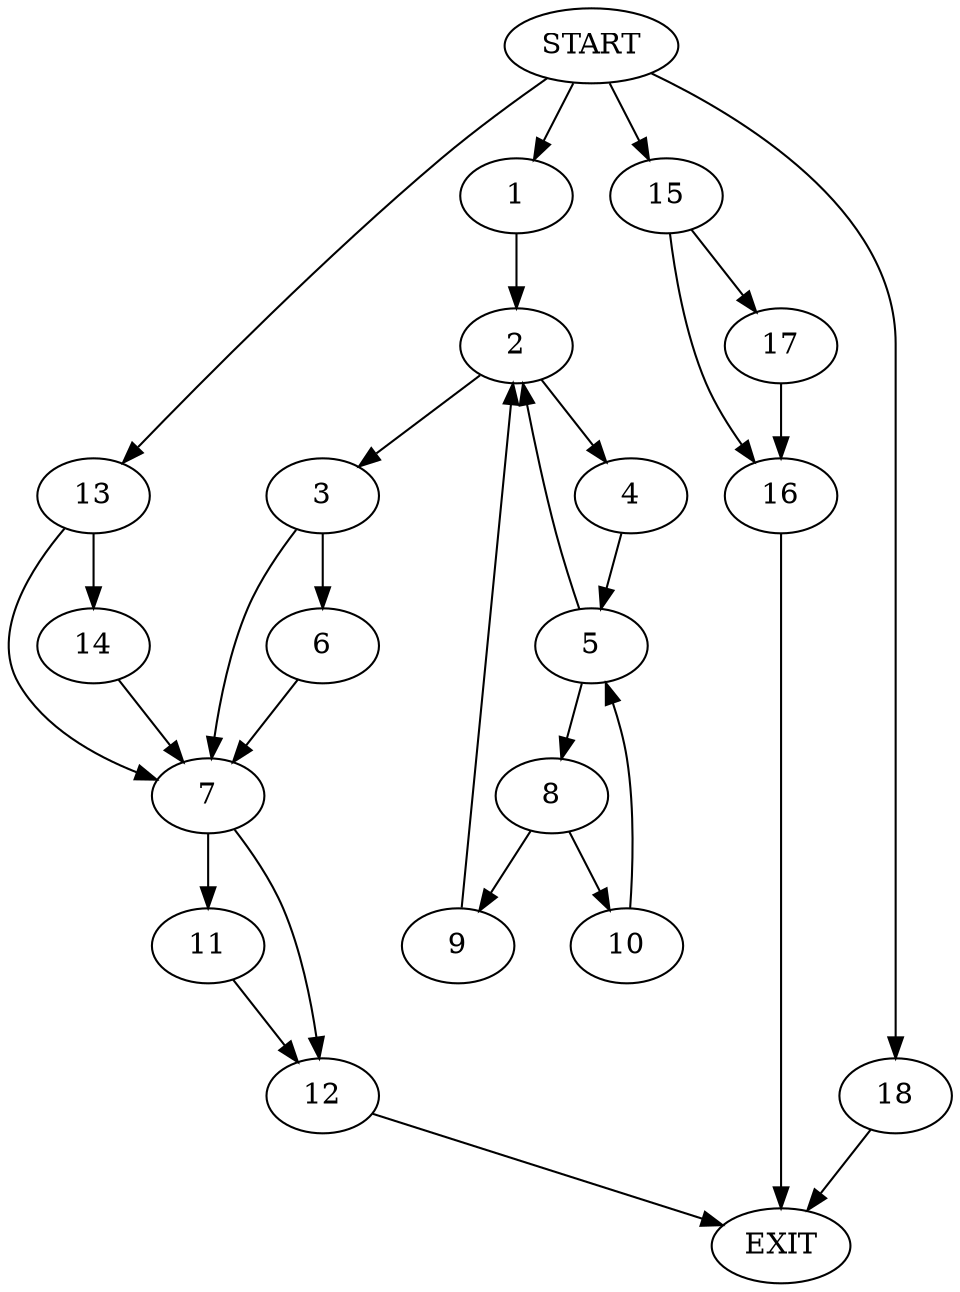 digraph {
0 [label="START"]
19 [label="EXIT"]
0 -> 1
1 -> 2
2 -> 3
2 -> 4
4 -> 5
3 -> 6
3 -> 7
5 -> 8
5 -> 2
8 -> 9
8 -> 10
10 -> 5
9 -> 2
7 -> 11
7 -> 12
6 -> 7
0 -> 13
13 -> 14
13 -> 7
14 -> 7
0 -> 15
15 -> 16
15 -> 17
17 -> 16
16 -> 19
11 -> 12
12 -> 19
0 -> 18
18 -> 19
}
